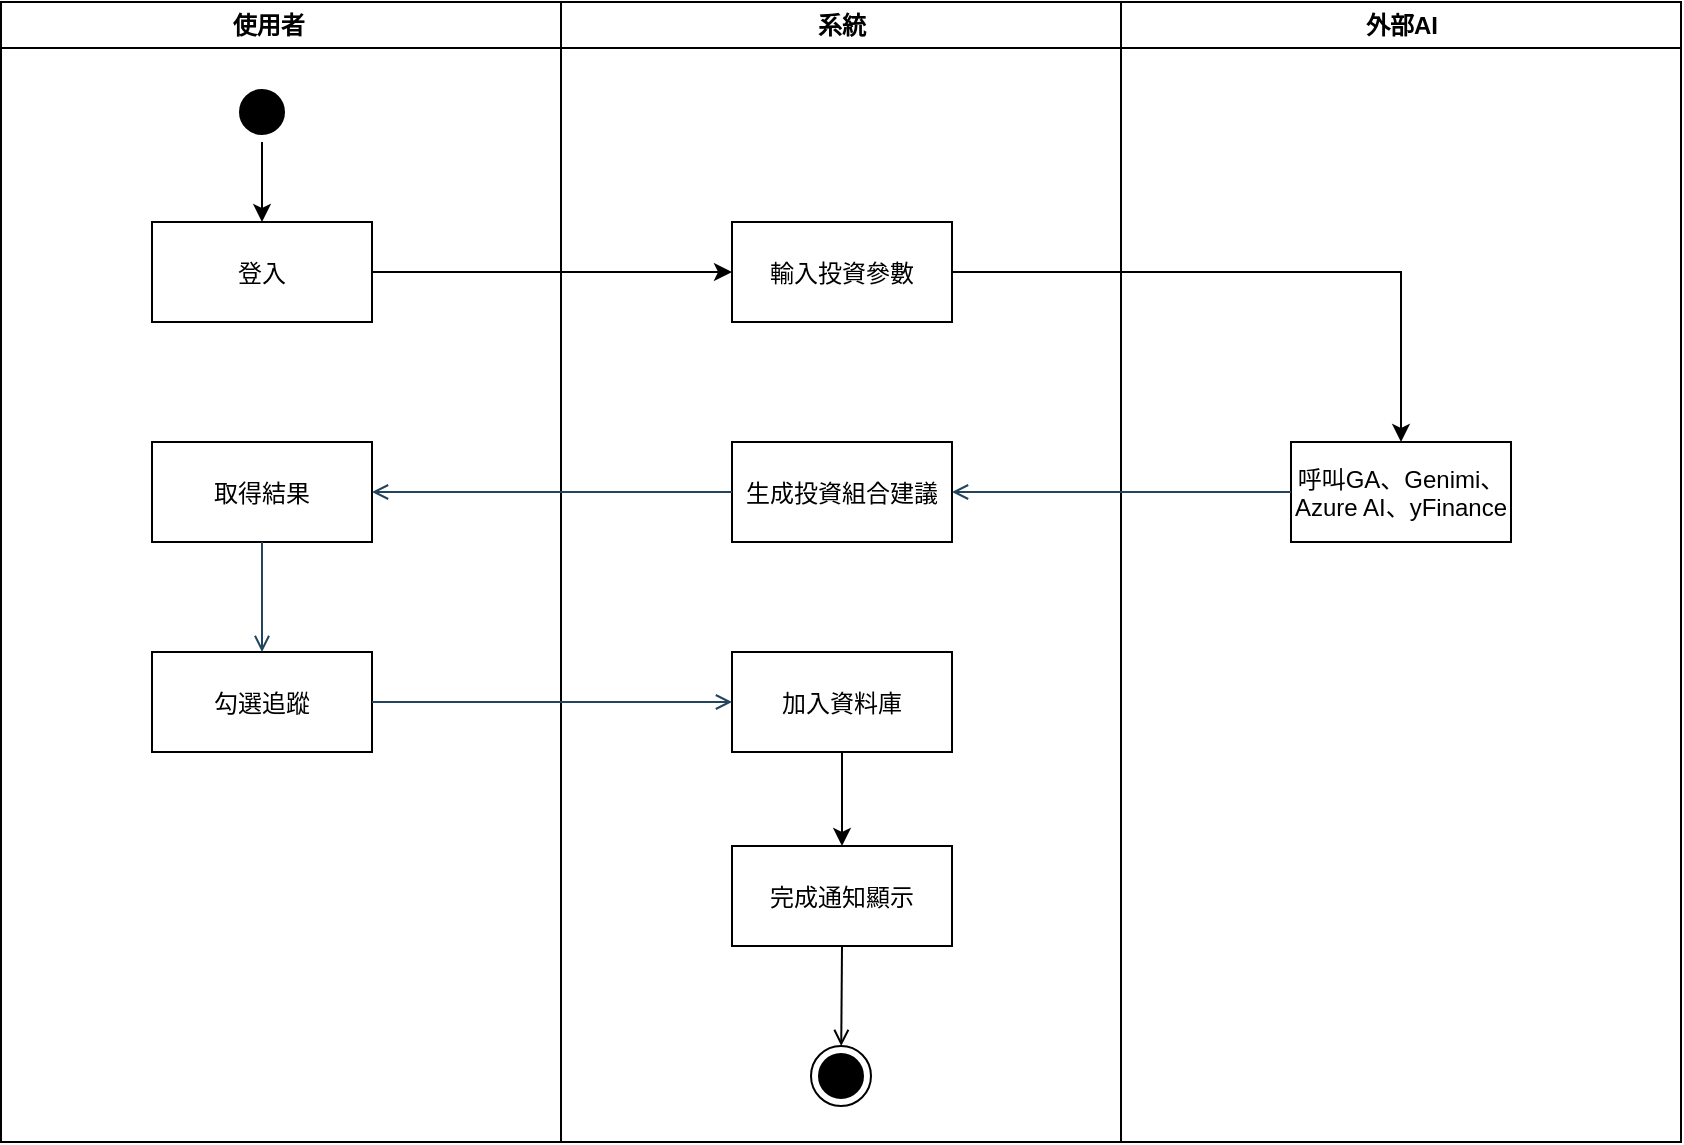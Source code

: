 <mxfile version="22.1.15" type="device">
  <diagram name="Page-1" id="e7e014a7-5840-1c2e-5031-d8a46d1fe8dd">
    <mxGraphModel dx="794" dy="511" grid="1" gridSize="10" guides="1" tooltips="1" connect="1" arrows="1" fold="1" page="1" pageScale="1" pageWidth="1169" pageHeight="826" background="none" math="0" shadow="0">
      <root>
        <mxCell id="0" />
        <mxCell id="1" parent="0" />
        <mxCell id="2" value="使用者    " style="swimlane;whiteSpace=wrap;fillColor=none;" parent="1" vertex="1">
          <mxGeometry x="164.5" y="128" width="280" height="570" as="geometry" />
        </mxCell>
        <mxCell id="sQp2zXMMT5UYvobN2-Fk-46" style="edgeStyle=orthogonalEdgeStyle;rounded=0;orthogonalLoop=1;jettySize=auto;html=1;exitX=0.5;exitY=1;exitDx=0;exitDy=0;entryX=0.5;entryY=0;entryDx=0;entryDy=0;" parent="2" source="5" target="7" edge="1">
          <mxGeometry relative="1" as="geometry" />
        </mxCell>
        <mxCell id="5" value="" style="ellipse;shape=startState;fillColor=#000000;strokeColor=#000000;" parent="2" vertex="1">
          <mxGeometry x="115.5" y="40" width="30" height="30" as="geometry" />
        </mxCell>
        <mxCell id="7" value="登入" style="fillColor=none;" parent="2" vertex="1">
          <mxGeometry x="75.5" y="110" width="110" height="50" as="geometry" />
        </mxCell>
        <mxCell id="8" value="取得結果" style="fillColor=none;" parent="2" vertex="1">
          <mxGeometry x="75.5" y="220" width="110" height="50" as="geometry" />
        </mxCell>
        <mxCell id="10" value="勾選追蹤" style="fillColor=none;" parent="2" vertex="1">
          <mxGeometry x="75.5" y="325" width="110" height="50" as="geometry" />
        </mxCell>
        <mxCell id="11" value="" style="endArrow=open;strokeColor=#23445d;endFill=1;rounded=0;fillColor=#bac8d3;" parent="2" source="8" target="10" edge="1">
          <mxGeometry relative="1" as="geometry" />
        </mxCell>
        <mxCell id="3" value="系統" style="swimlane;whiteSpace=wrap;fillColor=none;" parent="1" vertex="1">
          <mxGeometry x="444.5" y="128" width="280" height="570" as="geometry" />
        </mxCell>
        <mxCell id="15" value="輸入投資參數" style="fillColor=none;" parent="3" vertex="1">
          <mxGeometry x="85.5" y="110" width="110" height="50" as="geometry" />
        </mxCell>
        <mxCell id="16" value="生成投資組合建議" style="fillColor=none;" parent="3" vertex="1">
          <mxGeometry x="85.5" y="220" width="110" height="50" as="geometry" />
        </mxCell>
        <mxCell id="sQp2zXMMT5UYvobN2-Fk-43" style="edgeStyle=orthogonalEdgeStyle;rounded=0;orthogonalLoop=1;jettySize=auto;html=1;exitX=0.5;exitY=1;exitDx=0;exitDy=0;entryX=0.5;entryY=0;entryDx=0;entryDy=0;" parent="3" source="18" target="30" edge="1">
          <mxGeometry relative="1" as="geometry" />
        </mxCell>
        <mxCell id="18" value="加入資料庫" style="fillColor=none;" parent="3" vertex="1">
          <mxGeometry x="85.5" y="325" width="110" height="50" as="geometry" />
        </mxCell>
        <mxCell id="30" value="完成通知顯示" style="fillColor=none;" parent="3" vertex="1">
          <mxGeometry x="85.5" y="422" width="110" height="50" as="geometry" />
        </mxCell>
        <mxCell id="38" value="" style="ellipse;shape=endState;fillColor=#000000;strokeColor=#000000;" parent="3" vertex="1">
          <mxGeometry x="125" y="522" width="30" height="30" as="geometry" />
        </mxCell>
        <mxCell id="39" value="" style="endArrow=open;strokeColor=#000000;endFill=1;rounded=0;exitX=0.5;exitY=1;exitDx=0;exitDy=0;" parent="3" source="30" target="38" edge="1">
          <mxGeometry relative="1" as="geometry" />
        </mxCell>
        <mxCell id="4" value="外部AI" style="swimlane;whiteSpace=wrap;fillColor=none;" parent="1" vertex="1">
          <mxGeometry x="724.5" y="128" width="280" height="570" as="geometry" />
        </mxCell>
        <mxCell id="33" value="呼叫GA、Genimi、&#xa;Azure AI、yFinance" style="fillColor=none;" parent="4" vertex="1">
          <mxGeometry x="85" y="220" width="110" height="50" as="geometry" />
        </mxCell>
        <mxCell id="20" value="" style="endArrow=open;strokeColor=#23445d;endFill=1;rounded=0;fillColor=#bac8d3;" parent="1" source="10" target="18" edge="1">
          <mxGeometry relative="1" as="geometry" />
        </mxCell>
        <mxCell id="A-vQe6f7n4B1LS47av6f-41" style="edgeStyle=orthogonalEdgeStyle;rounded=0;orthogonalLoop=1;jettySize=auto;html=1;entryX=0;entryY=0.5;entryDx=0;entryDy=0;" parent="1" source="7" target="15" edge="1">
          <mxGeometry relative="1" as="geometry">
            <mxPoint x="360" y="310" as="targetPoint" />
          </mxGeometry>
        </mxCell>
        <mxCell id="A-vQe6f7n4B1LS47av6f-42" style="edgeStyle=orthogonalEdgeStyle;rounded=0;orthogonalLoop=1;jettySize=auto;html=1;exitX=1;exitY=0.5;exitDx=0;exitDy=0;entryX=0.5;entryY=0;entryDx=0;entryDy=0;" parent="1" source="15" target="33" edge="1">
          <mxGeometry relative="1" as="geometry" />
        </mxCell>
        <mxCell id="24" value="" style="endArrow=open;strokeColor=#23445d;endFill=1;rounded=0;exitX=0;exitY=0.5;exitDx=0;exitDy=0;entryX=1;entryY=0.5;entryDx=0;entryDy=0;fillColor=#bac8d3;" parent="1" source="33" target="16" edge="1">
          <mxGeometry relative="1" as="geometry">
            <mxPoint x="594.5" y="373" as="targetPoint" />
          </mxGeometry>
        </mxCell>
        <mxCell id="19" value="" style="endArrow=open;strokeColor=#23445d;endFill=1;rounded=0;exitX=0;exitY=0.5;exitDx=0;exitDy=0;entryX=1;entryY=0.5;entryDx=0;entryDy=0;fillColor=#bac8d3;" parent="1" source="16" target="8" edge="1">
          <mxGeometry relative="1" as="geometry" />
        </mxCell>
      </root>
    </mxGraphModel>
  </diagram>
</mxfile>

